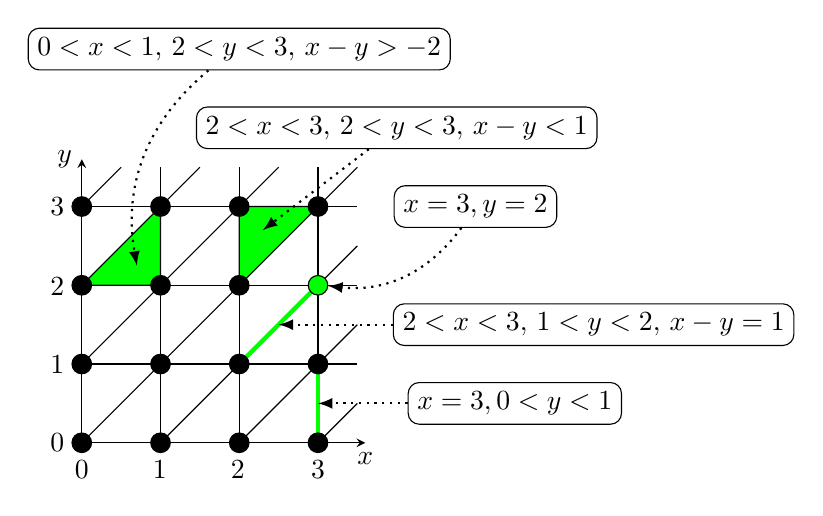 \begin{tikzpicture}[
arrow/.style={draw,->,>=stealth},
dot/.style={draw,fill=black,shape=circle,scale=.75},
label/.style={draw,rounded corners},
labelarrow/.style={draw,dotted,thick,->,>=latex},
]
\draw (0,0) grid[step=1] (3.5,3.5);
\draw[arrow] (0,0) -- (3.6,0) node[below] {$x$};
\path (0,-.1) -- (3,-.1) node[pos=0,below]{0} node[pos=0.33,below]{1} node[pos=0.66,below]{2} node[pos=1,below]{3};
\path (-.1,0) -- (-.1,3) node[pos=0,left]{0} node[pos=0.33,left]{1} node[pos=0.66,left]{2} node[pos=1,left]{3};
\draw[arrow] (0,0) -- (0,3.6) node[left] {$y$};

\draw  (0,3) -- (0.5,3.5);
\draw  (0,2) -- (1.5,3.5);
\draw  (0,1) -- (2.5,3.5);
\draw  (0,0) -- (3.5,3.5);
\draw  (1,0) -- (3.5,2.5);
\draw  (2,0) -- (3.5,1.5);
\draw  (3,0) -- (3.5,0.5);

% this is the vertical line
\draw[green,ultra thick] (3,0) edge (3,1);
% diagonal line
\draw[green,ultra thick] (2,1) edge (3,2);
% upper triangle
\draw[fill=green] (2,2) -- (3,3) -- (2,3) --cycle;
% lower triangle
\draw[fill=green] (0,2) -- (1,2) -- (1,3) --cycle;
% nodes
\node[dot] (00) at (0,0) {};
\node[dot] (10) at (1,0) {};
\node[dot] (20) at (2,0) {};
\node[dot] (30) at (3,0) {};
\node[dot] (01) at (0,1) {};
\node[dot] (11) at (1,1) {};
\node[dot] (21) at (2,1) {};
\node[dot] (31) at (3,1) {};
\node[dot] (02) at (0,2) {};
\node[dot] (12) at (1,2) {};
\node[dot] (22) at (2,2) {};
\node[dot,fill=green] (32) at (3,2) {};
\node[dot] (03) at (0,3) {};
\node[dot] (13) at (1,3) {};
\node[dot] (23) at (2,3) {};
\node[dot] (33) at (3,3) {};

% labels
% node
\node[label] (32l) at (5,3) {$x=3,y=2$};
\draw[labelarrow] (32l) edge[bend left] (32);

%line
\node[label] (30l) at (5.5,.5) {$x=3,0<y<1$};
\draw[labelarrow] (30l) edge (3,.5);

% vertical line
\node[label] (21d) at (6.5,1.5) {$2<x<3,\,1<y<2,\,x-y=1$};
\draw[labelarrow] (21d) edge (2.5,1.5);

% upper triangle
\node[label] (25u) at (4,4) {$2<x<3,\,2<y<3,\,x-y<1$};
\draw[labelarrow] (25u) edge (2.3,2.7);

% lower triangle
\node[label] (01l) at (2,5) {$0<x<1,\,2<y<3,\,x-y>-2$};
\draw[labelarrow] (01l) edge[bend right] (.7,2.25);
\end{tikzpicture}